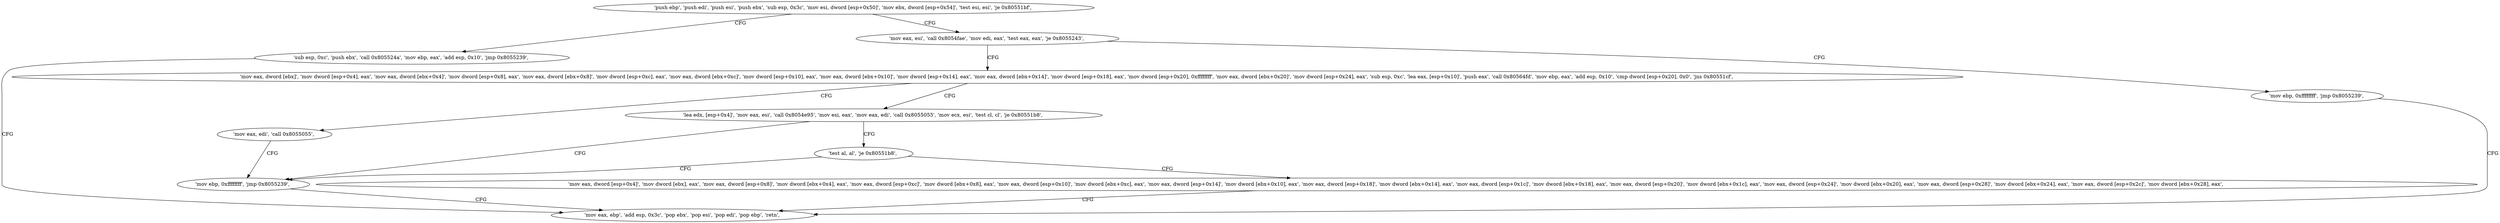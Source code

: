 digraph "func" {
"134566204" [label = "'push ebp', 'push edi', 'push esi', 'push ebx', 'sub esp, 0x3c', 'mov esi, dword [esp+0x50]', 'mov ebx, dword [esp+0x54]', 'test esi, esi', 'je 0x80551bf', " ]
"134566335" [label = "'sub esp, 0xc', 'push ebx', 'call 0x805524a', 'mov ebp, eax', 'add esp, 0x10', 'jmp 0x8055239', " ]
"134566223" [label = "'mov eax, esi', 'call 0x8054fae', 'mov edi, eax', 'test eax, eax', 'je 0x8055243', " ]
"134566457" [label = "'mov eax, ebp', 'add esp, 0x3c', 'pop ebx', 'pop esi', 'pop edi', 'pop ebp', 'retn', " ]
"134566467" [label = "'mov ebp, 0xffffffff', 'jmp 0x8055239', " ]
"134566240" [label = "'mov eax, dword [ebx]', 'mov dword [esp+0x4], eax', 'mov eax, dword [ebx+0x4]', 'mov dword [esp+0x8], eax', 'mov eax, dword [ebx+0x8]', 'mov dword [esp+0xc], eax', 'mov eax, dword [ebx+0xc]', 'mov dword [esp+0x10], eax', 'mov eax, dword [ebx+0x10]', 'mov dword [esp+0x14], eax', 'mov eax, dword [ebx+0x14]', 'mov dword [esp+0x18], eax', 'mov dword [esp+0x20], 0xffffffff', 'mov eax, dword [ebx+0x20]', 'mov dword [esp+0x24], eax', 'sub esp, 0xc', 'lea eax, [esp+0x10]', 'push eax', 'call 0x80564fd', 'mov ebp, eax', 'add esp, 0x10', 'cmp dword [esp+0x20], 0x0', 'jns 0x80551cf', " ]
"134566351" [label = "'lea edx, [esp+0x4]', 'mov eax, esi', 'call 0x8054e95', 'mov esi, eax', 'mov eax, edi', 'call 0x8055055', 'mov ecx, esi', 'test cl, cl', 'je 0x80551b8', " ]
"134566321" [label = "'mov eax, edi', 'call 0x8055055', " ]
"134566328" [label = "'mov ebp, 0xffffffff', 'jmp 0x8055239', " ]
"134566377" [label = "'test al, al', 'je 0x80551b8', " ]
"134566381" [label = "'mov eax, dword [esp+0x4]', 'mov dword [ebx], eax', 'mov eax, dword [esp+0x8]', 'mov dword [ebx+0x4], eax', 'mov eax, dword [esp+0xc]', 'mov dword [ebx+0x8], eax', 'mov eax, dword [esp+0x10]', 'mov dword [ebx+0xc], eax', 'mov eax, dword [esp+0x14]', 'mov dword [ebx+0x10], eax', 'mov eax, dword [esp+0x18]', 'mov dword [ebx+0x14], eax', 'mov eax, dword [esp+0x1c]', 'mov dword [ebx+0x18], eax', 'mov eax, dword [esp+0x20]', 'mov dword [ebx+0x1c], eax', 'mov eax, dword [esp+0x24]', 'mov dword [ebx+0x20], eax', 'mov eax, dword [esp+0x28]', 'mov dword [ebx+0x24], eax', 'mov eax, dword [esp+0x2c]', 'mov dword [ebx+0x28], eax', " ]
"134566204" -> "134566335" [ label = "CFG" ]
"134566204" -> "134566223" [ label = "CFG" ]
"134566335" -> "134566457" [ label = "CFG" ]
"134566223" -> "134566467" [ label = "CFG" ]
"134566223" -> "134566240" [ label = "CFG" ]
"134566467" -> "134566457" [ label = "CFG" ]
"134566240" -> "134566351" [ label = "CFG" ]
"134566240" -> "134566321" [ label = "CFG" ]
"134566351" -> "134566328" [ label = "CFG" ]
"134566351" -> "134566377" [ label = "CFG" ]
"134566321" -> "134566328" [ label = "CFG" ]
"134566328" -> "134566457" [ label = "CFG" ]
"134566377" -> "134566328" [ label = "CFG" ]
"134566377" -> "134566381" [ label = "CFG" ]
"134566381" -> "134566457" [ label = "CFG" ]
}
